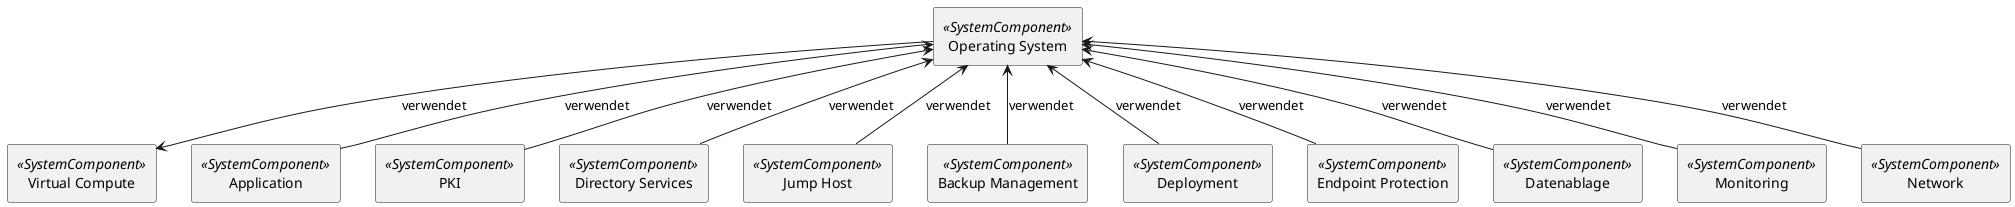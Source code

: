 @startuml

skinparam monochrome true
skinparam componentStyle uml2




show stereotype

rectangle Operating__F_System as "Operating System" <<SystemComponent>> {
}

rectangle Virtual__F_Compute as "Virtual Compute" <<SystemComponent>> {
}
rectangle Application as "Application" <<SystemComponent>> {
}
rectangle PKI as "PKI" <<SystemComponent>> {
}
rectangle Directory__F_Services as "Directory Services" <<SystemComponent>> {
}
rectangle Jump__F_Host as "Jump Host" <<SystemComponent>> {
}
rectangle Backup__F_Management as "Backup Management" <<SystemComponent>> {
}
rectangle Deployment as "Deployment" <<SystemComponent>> {
}
rectangle Endpoint__F_Protection as "Endpoint Protection" <<SystemComponent>> {
}
rectangle Datenablage as "Datenablage" <<SystemComponent>> {
}
rectangle Monitoring as "Monitoring" <<SystemComponent>> {
}
rectangle Network as "Network" <<SystemComponent>> {
}
Operating__F_System -down-> Virtual__F_Compute : verwendet 
Application -up-> Operating__F_System : verwendet
PKI -up-> Operating__F_System : verwendet
Directory__F_Services -up-> Operating__F_System : verwendet
Jump__F_Host -up-> Operating__F_System : verwendet
Backup__F_Management -up-> Operating__F_System : verwendet
Deployment -up-> Operating__F_System : verwendet
Endpoint__F_Protection -up-> Operating__F_System : verwendet
Datenablage -up-> Operating__F_System : verwendet
Monitoring -up-> Operating__F_System : verwendet
Network -up-> Operating__F_System : verwendet

' Begin Protected Region [[layouting]]

' End Protected Region   [[layouting]]
@enduml
' Actifsource ID=[dc5bfacd-eaac-11e8-88d3-bfc6b992bdec,e7f0f457-0e19-11e9-8b4c-f9aec93d8b56,Hash]
